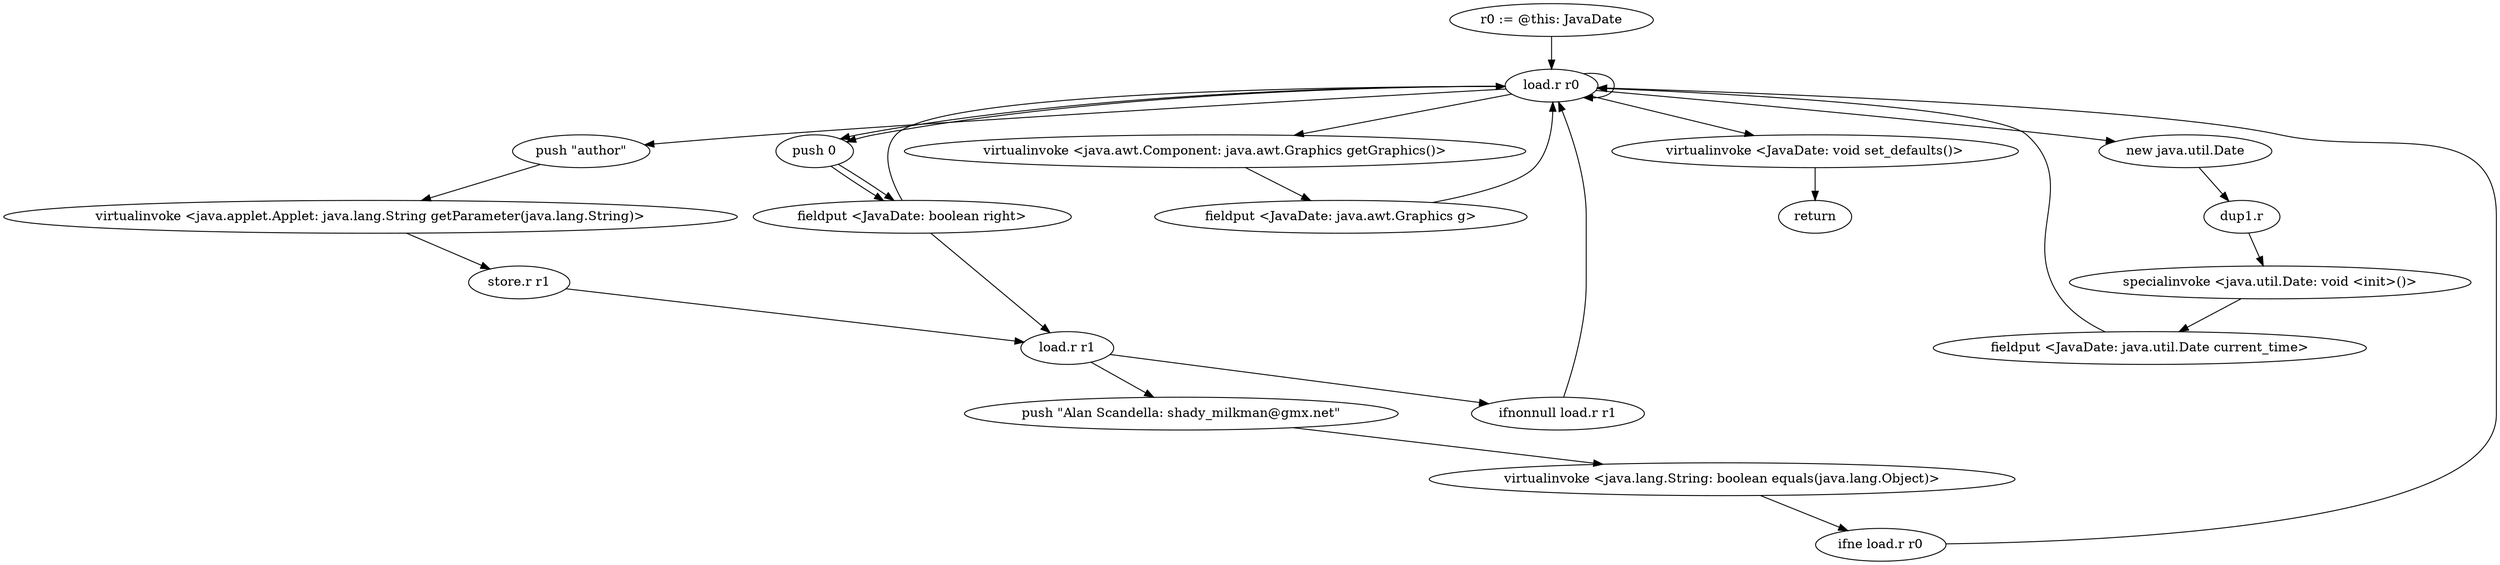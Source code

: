 digraph "" {
    "r0 := @this: JavaDate"
    "load.r r0"
    "r0 := @this: JavaDate"->"load.r r0";
    "push \"author\""
    "load.r r0"->"push \"author\"";
    "virtualinvoke <java.applet.Applet: java.lang.String getParameter(java.lang.String)>"
    "push \"author\""->"virtualinvoke <java.applet.Applet: java.lang.String getParameter(java.lang.String)>";
    "store.r r1"
    "virtualinvoke <java.applet.Applet: java.lang.String getParameter(java.lang.String)>"->"store.r r1";
    "load.r r1"
    "store.r r1"->"load.r r1";
    "ifnonnull load.r r1"
    "load.r r1"->"ifnonnull load.r r1";
    "ifnonnull load.r r1"->"load.r r0";
    "push 0"
    "load.r r0"->"push 0";
    "fieldput <JavaDate: boolean right>"
    "push 0"->"fieldput <JavaDate: boolean right>";
    "fieldput <JavaDate: boolean right>"->"load.r r1";
    "push \"Alan Scandella: shady_milkman@gmx.net\""
    "load.r r1"->"push \"Alan Scandella: shady_milkman@gmx.net\"";
    "virtualinvoke <java.lang.String: boolean equals(java.lang.Object)>"
    "push \"Alan Scandella: shady_milkman@gmx.net\""->"virtualinvoke <java.lang.String: boolean equals(java.lang.Object)>";
    "ifne load.r r0"
    "virtualinvoke <java.lang.String: boolean equals(java.lang.Object)>"->"ifne load.r r0";
    "ifne load.r r0"->"load.r r0";
    "load.r r0"->"push 0";
    "push 0"->"fieldput <JavaDate: boolean right>";
    "fieldput <JavaDate: boolean right>"->"load.r r0";
    "load.r r0"->"load.r r0";
    "virtualinvoke <java.awt.Component: java.awt.Graphics getGraphics()>"
    "load.r r0"->"virtualinvoke <java.awt.Component: java.awt.Graphics getGraphics()>";
    "fieldput <JavaDate: java.awt.Graphics g>"
    "virtualinvoke <java.awt.Component: java.awt.Graphics getGraphics()>"->"fieldput <JavaDate: java.awt.Graphics g>";
    "fieldput <JavaDate: java.awt.Graphics g>"->"load.r r0";
    "new java.util.Date"
    "load.r r0"->"new java.util.Date";
    "dup1.r"
    "new java.util.Date"->"dup1.r";
    "specialinvoke <java.util.Date: void <init>()>"
    "dup1.r"->"specialinvoke <java.util.Date: void <init>()>";
    "fieldput <JavaDate: java.util.Date current_time>"
    "specialinvoke <java.util.Date: void <init>()>"->"fieldput <JavaDate: java.util.Date current_time>";
    "fieldput <JavaDate: java.util.Date current_time>"->"load.r r0";
    "virtualinvoke <JavaDate: void set_defaults()>"
    "load.r r0"->"virtualinvoke <JavaDate: void set_defaults()>";
    "return"
    "virtualinvoke <JavaDate: void set_defaults()>"->"return";
}
